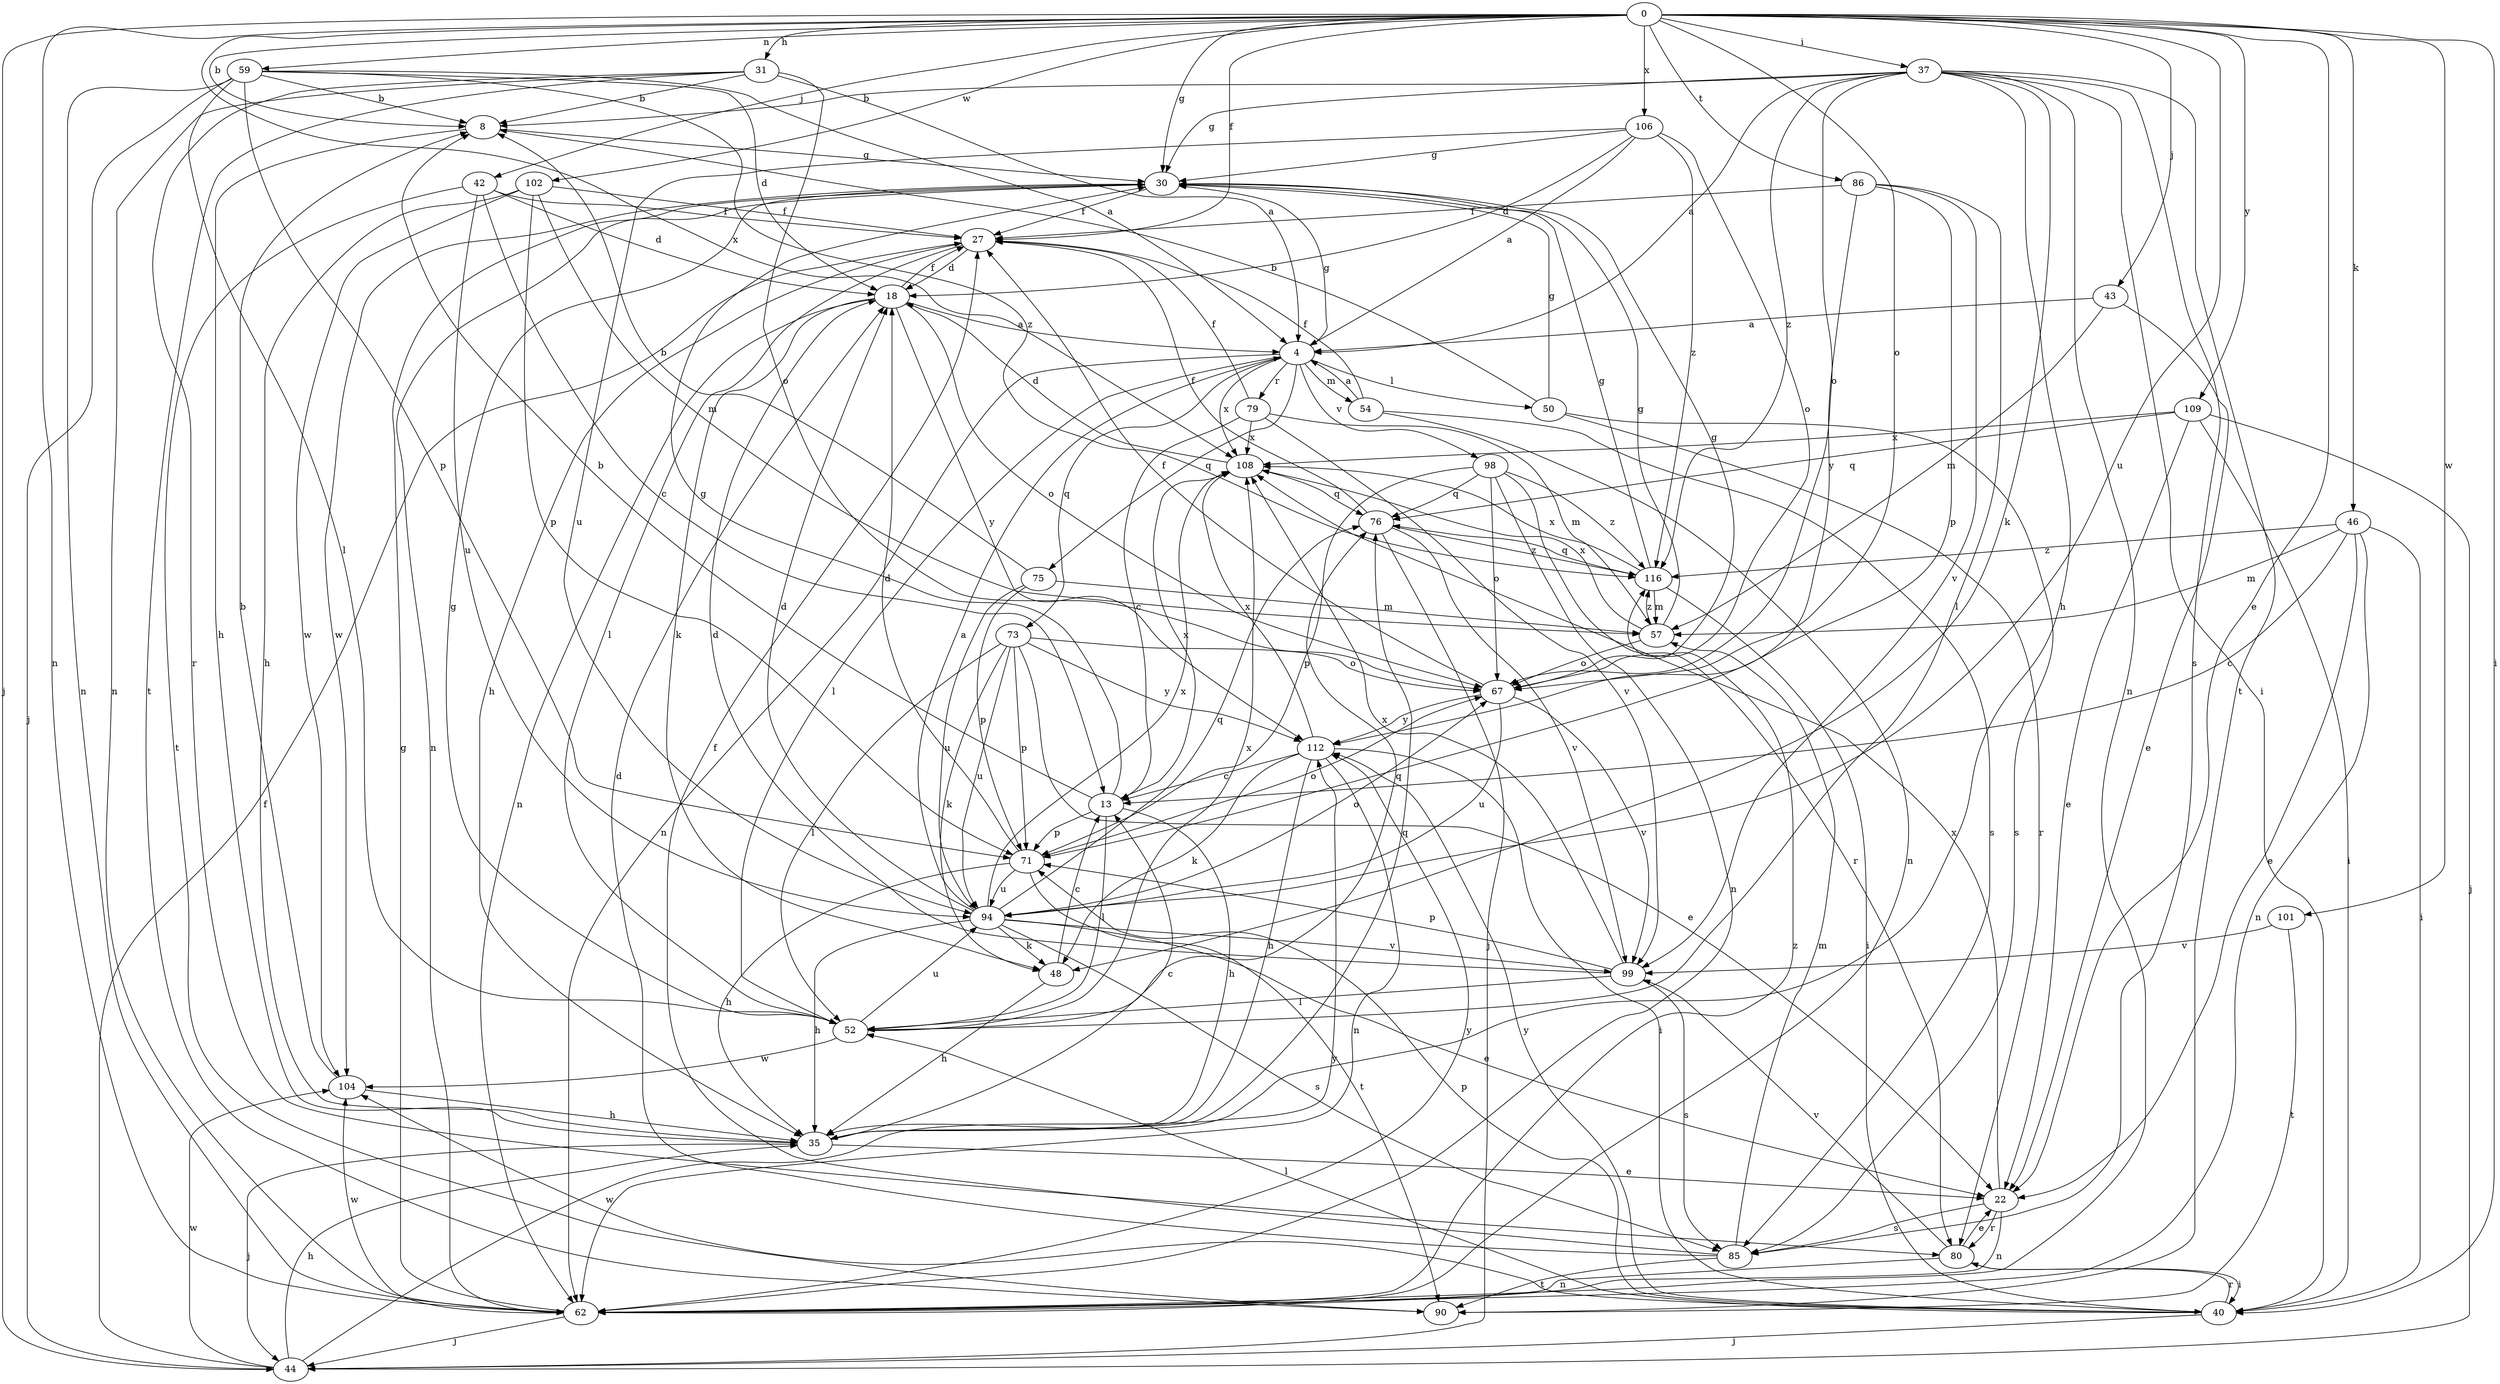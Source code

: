 strict digraph  {
0;
4;
8;
13;
18;
22;
27;
30;
31;
35;
37;
40;
42;
43;
44;
46;
48;
50;
52;
54;
57;
59;
62;
67;
71;
73;
75;
76;
79;
80;
85;
86;
90;
94;
98;
99;
101;
102;
104;
106;
108;
109;
112;
116;
0 -> 8  [label=b];
0 -> 22  [label=e];
0 -> 27  [label=f];
0 -> 30  [label=g];
0 -> 31  [label=h];
0 -> 37  [label=i];
0 -> 40  [label=i];
0 -> 42  [label=j];
0 -> 43  [label=j];
0 -> 44  [label=j];
0 -> 46  [label=k];
0 -> 59  [label=n];
0 -> 62  [label=n];
0 -> 67  [label=o];
0 -> 86  [label=t];
0 -> 94  [label=u];
0 -> 101  [label=w];
0 -> 102  [label=w];
0 -> 106  [label=x];
0 -> 108  [label=x];
0 -> 109  [label=y];
4 -> 30  [label=g];
4 -> 50  [label=l];
4 -> 52  [label=l];
4 -> 54  [label=m];
4 -> 62  [label=n];
4 -> 73  [label=q];
4 -> 75  [label=q];
4 -> 79  [label=r];
4 -> 98  [label=v];
4 -> 108  [label=x];
8 -> 30  [label=g];
8 -> 35  [label=h];
13 -> 8  [label=b];
13 -> 30  [label=g];
13 -> 35  [label=h];
13 -> 52  [label=l];
13 -> 71  [label=p];
13 -> 108  [label=x];
18 -> 4  [label=a];
18 -> 27  [label=f];
18 -> 48  [label=k];
18 -> 62  [label=n];
18 -> 67  [label=o];
18 -> 112  [label=y];
22 -> 62  [label=n];
22 -> 80  [label=r];
22 -> 85  [label=s];
22 -> 108  [label=x];
27 -> 18  [label=d];
27 -> 35  [label=h];
27 -> 52  [label=l];
30 -> 27  [label=f];
30 -> 62  [label=n];
30 -> 104  [label=w];
31 -> 4  [label=a];
31 -> 8  [label=b];
31 -> 62  [label=n];
31 -> 67  [label=o];
31 -> 80  [label=r];
31 -> 90  [label=t];
35 -> 13  [label=c];
35 -> 22  [label=e];
35 -> 44  [label=j];
35 -> 76  [label=q];
37 -> 4  [label=a];
37 -> 8  [label=b];
37 -> 30  [label=g];
37 -> 35  [label=h];
37 -> 40  [label=i];
37 -> 48  [label=k];
37 -> 62  [label=n];
37 -> 67  [label=o];
37 -> 85  [label=s];
37 -> 90  [label=t];
37 -> 116  [label=z];
40 -> 44  [label=j];
40 -> 52  [label=l];
40 -> 71  [label=p];
40 -> 80  [label=r];
40 -> 104  [label=w];
40 -> 112  [label=y];
42 -> 13  [label=c];
42 -> 18  [label=d];
42 -> 27  [label=f];
42 -> 90  [label=t];
42 -> 94  [label=u];
43 -> 4  [label=a];
43 -> 22  [label=e];
43 -> 57  [label=m];
44 -> 27  [label=f];
44 -> 35  [label=h];
44 -> 104  [label=w];
44 -> 112  [label=y];
46 -> 13  [label=c];
46 -> 22  [label=e];
46 -> 40  [label=i];
46 -> 57  [label=m];
46 -> 62  [label=n];
46 -> 116  [label=z];
48 -> 13  [label=c];
48 -> 35  [label=h];
50 -> 8  [label=b];
50 -> 30  [label=g];
50 -> 80  [label=r];
50 -> 85  [label=s];
52 -> 30  [label=g];
52 -> 76  [label=q];
52 -> 94  [label=u];
52 -> 104  [label=w];
52 -> 108  [label=x];
54 -> 4  [label=a];
54 -> 27  [label=f];
54 -> 62  [label=n];
54 -> 85  [label=s];
57 -> 30  [label=g];
57 -> 67  [label=o];
57 -> 108  [label=x];
57 -> 116  [label=z];
59 -> 4  [label=a];
59 -> 8  [label=b];
59 -> 18  [label=d];
59 -> 44  [label=j];
59 -> 52  [label=l];
59 -> 62  [label=n];
59 -> 71  [label=p];
59 -> 116  [label=z];
62 -> 30  [label=g];
62 -> 44  [label=j];
62 -> 104  [label=w];
62 -> 112  [label=y];
62 -> 116  [label=z];
67 -> 27  [label=f];
67 -> 30  [label=g];
67 -> 94  [label=u];
67 -> 99  [label=v];
67 -> 112  [label=y];
71 -> 18  [label=d];
71 -> 35  [label=h];
71 -> 67  [label=o];
71 -> 90  [label=t];
71 -> 94  [label=u];
73 -> 22  [label=e];
73 -> 48  [label=k];
73 -> 52  [label=l];
73 -> 67  [label=o];
73 -> 71  [label=p];
73 -> 94  [label=u];
73 -> 112  [label=y];
75 -> 8  [label=b];
75 -> 57  [label=m];
75 -> 71  [label=p];
75 -> 94  [label=u];
76 -> 27  [label=f];
76 -> 44  [label=j];
76 -> 99  [label=v];
76 -> 116  [label=z];
79 -> 13  [label=c];
79 -> 27  [label=f];
79 -> 57  [label=m];
79 -> 99  [label=v];
79 -> 108  [label=x];
80 -> 22  [label=e];
80 -> 40  [label=i];
80 -> 62  [label=n];
80 -> 99  [label=v];
85 -> 18  [label=d];
85 -> 27  [label=f];
85 -> 57  [label=m];
85 -> 90  [label=t];
86 -> 27  [label=f];
86 -> 52  [label=l];
86 -> 71  [label=p];
86 -> 99  [label=v];
86 -> 112  [label=y];
94 -> 4  [label=a];
94 -> 18  [label=d];
94 -> 22  [label=e];
94 -> 35  [label=h];
94 -> 48  [label=k];
94 -> 67  [label=o];
94 -> 76  [label=q];
94 -> 85  [label=s];
94 -> 99  [label=v];
94 -> 108  [label=x];
98 -> 62  [label=n];
98 -> 67  [label=o];
98 -> 71  [label=p];
98 -> 76  [label=q];
98 -> 80  [label=r];
98 -> 116  [label=z];
99 -> 18  [label=d];
99 -> 52  [label=l];
99 -> 71  [label=p];
99 -> 85  [label=s];
99 -> 108  [label=x];
101 -> 90  [label=t];
101 -> 99  [label=v];
102 -> 27  [label=f];
102 -> 35  [label=h];
102 -> 57  [label=m];
102 -> 71  [label=p];
102 -> 104  [label=w];
104 -> 8  [label=b];
104 -> 35  [label=h];
106 -> 4  [label=a];
106 -> 18  [label=d];
106 -> 30  [label=g];
106 -> 67  [label=o];
106 -> 94  [label=u];
106 -> 116  [label=z];
108 -> 18  [label=d];
108 -> 76  [label=q];
109 -> 22  [label=e];
109 -> 40  [label=i];
109 -> 44  [label=j];
109 -> 76  [label=q];
109 -> 108  [label=x];
112 -> 13  [label=c];
112 -> 35  [label=h];
112 -> 40  [label=i];
112 -> 48  [label=k];
112 -> 62  [label=n];
112 -> 108  [label=x];
116 -> 30  [label=g];
116 -> 40  [label=i];
116 -> 57  [label=m];
116 -> 76  [label=q];
116 -> 108  [label=x];
}
